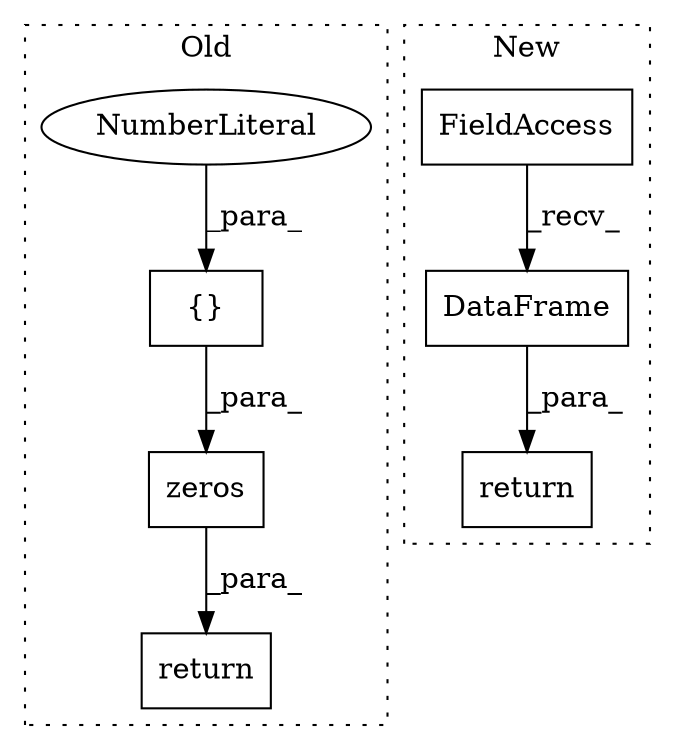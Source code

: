 digraph G {
subgraph cluster0 {
1 [label="zeros" a="32" s="8550,8578" l="6,1" shape="box"];
3 [label="return" a="41" s="8537" l="7" shape="box"];
5 [label="{}" a="4" s="8565,8577" l="1,1" shape="box"];
6 [label="NumberLiteral" a="34" s="8566" l="1" shape="ellipse"];
label = "Old";
style="dotted";
}
subgraph cluster1 {
2 [label="DataFrame" a="32" s="7004,7023" l="10,1" shape="box"];
4 [label="return" a="41" s="6990" l="7" shape="box"];
7 [label="FieldAccess" a="22" s="6997" l="6" shape="box"];
label = "New";
style="dotted";
}
1 -> 3 [label="_para_"];
2 -> 4 [label="_para_"];
5 -> 1 [label="_para_"];
6 -> 5 [label="_para_"];
7 -> 2 [label="_recv_"];
}